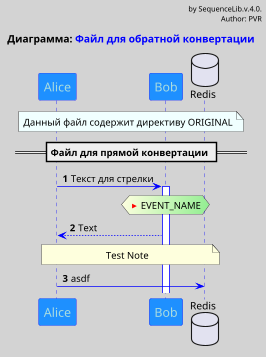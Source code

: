 @startuml                                                                                                                  
autonumber
skinparam dpi 70
skinparam maxMessageSize 200
skinparam backgroundColor LightGray
skinparam sequence {
ArrowColor blue
ActorBorderColor blue
LifeLineBorderColor blue
LifeLineBackgroundColor #White
ParticipantBorderColor blue
ParticipantBackgroundColor DodgerBlue
ParticipantFontName Impact
ParticipantFontSize 17
ParticipantFontColor #A9DCDF
ActorBackgroundColor DodgerBlue
ActorFontColor DeepSkyBlue
ActorFontSize 17
ActorFontName Aapex
}
title Диаграмма: <color:blue>Файл для обратной конвертации
header <color:black>by SequenceLib.v.4.0.\n <color:black>Author: PVR
participant "Alice" as Alice
participant "Bob" as Bob
database "Redis" as redis
note across #azure: Данный файл содержит директиву ORIGINAL
== Файл для прямой конвертации ==
Alice -> Bob ++: Текст для стрелки
        hnote over Bob #lightyellow/lightgreen: <color:red><&media-play> <color:black>EVENT_NAME
Bob --> Alice : Text
note across : Test Note
Alice -> redis : asdf
@enduml